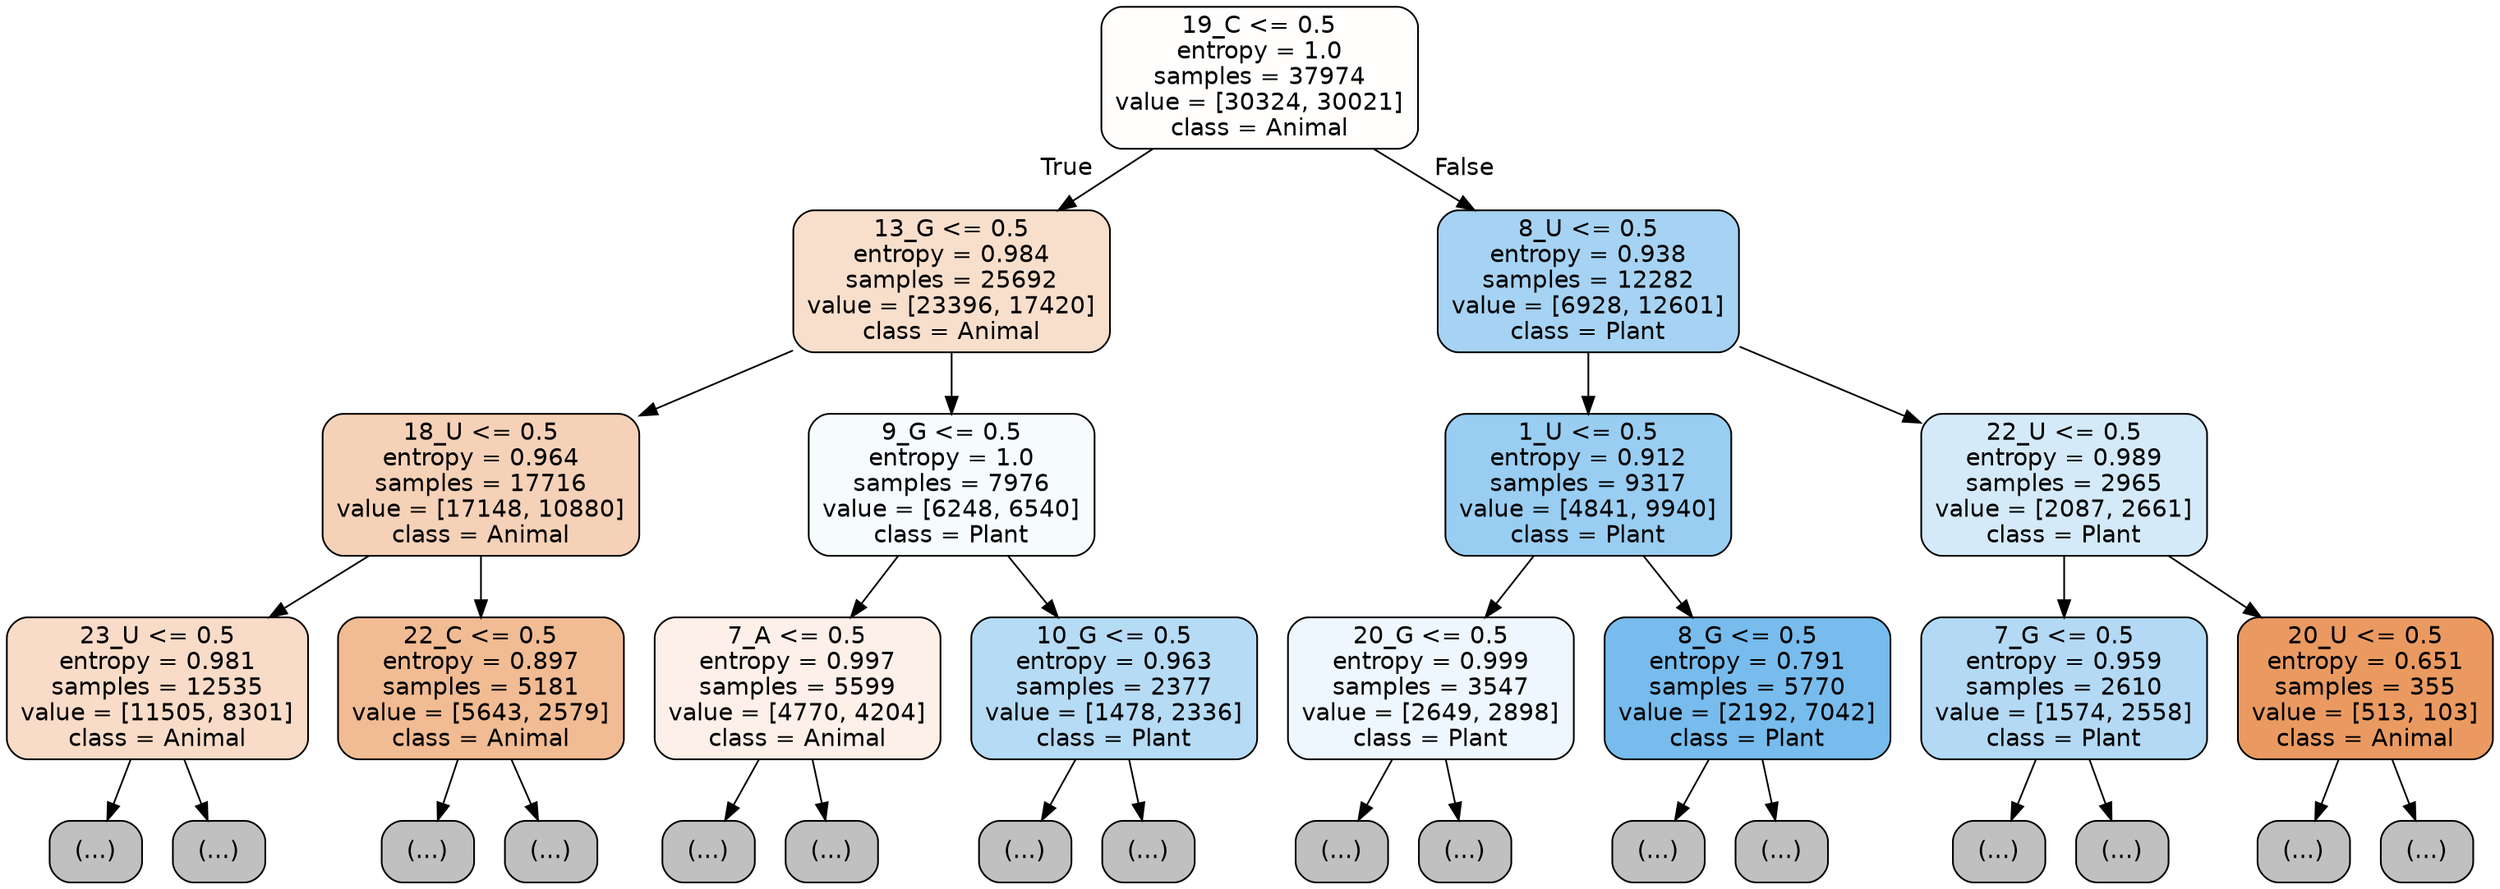 digraph Tree {
node [shape=box, style="filled, rounded", color="black", fontname="helvetica"] ;
edge [fontname="helvetica"] ;
0 [label="19_C <= 0.5\nentropy = 1.0\nsamples = 37974\nvalue = [30324, 30021]\nclass = Animal", fillcolor="#fffefd"] ;
1 [label="13_G <= 0.5\nentropy = 0.984\nsamples = 25692\nvalue = [23396, 17420]\nclass = Animal", fillcolor="#f8dfcc"] ;
0 -> 1 [labeldistance=2.5, labelangle=45, headlabel="True"] ;
2 [label="18_U <= 0.5\nentropy = 0.964\nsamples = 17716\nvalue = [17148, 10880]\nclass = Animal", fillcolor="#f5d1b7"] ;
1 -> 2 ;
3 [label="23_U <= 0.5\nentropy = 0.981\nsamples = 12535\nvalue = [11505, 8301]\nclass = Animal", fillcolor="#f8dcc8"] ;
2 -> 3 ;
4 [label="(...)", fillcolor="#C0C0C0"] ;
3 -> 4 ;
6327 [label="(...)", fillcolor="#C0C0C0"] ;
3 -> 6327 ;
6608 [label="22_C <= 0.5\nentropy = 0.897\nsamples = 5181\nvalue = [5643, 2579]\nclass = Animal", fillcolor="#f1bb93"] ;
2 -> 6608 ;
6609 [label="(...)", fillcolor="#C0C0C0"] ;
6608 -> 6609 ;
8872 [label="(...)", fillcolor="#C0C0C0"] ;
6608 -> 8872 ;
9097 [label="9_G <= 0.5\nentropy = 1.0\nsamples = 7976\nvalue = [6248, 6540]\nclass = Plant", fillcolor="#f6fbfe"] ;
1 -> 9097 ;
9098 [label="7_A <= 0.5\nentropy = 0.997\nsamples = 5599\nvalue = [4770, 4204]\nclass = Animal", fillcolor="#fcf0e8"] ;
9097 -> 9098 ;
9099 [label="(...)", fillcolor="#C0C0C0"] ;
9098 -> 9099 ;
10930 [label="(...)", fillcolor="#C0C0C0"] ;
9098 -> 10930 ;
11661 [label="10_G <= 0.5\nentropy = 0.963\nsamples = 2377\nvalue = [1478, 2336]\nclass = Plant", fillcolor="#b6dbf5"] ;
9097 -> 11661 ;
11662 [label="(...)", fillcolor="#C0C0C0"] ;
11661 -> 11662 ;
12333 [label="(...)", fillcolor="#C0C0C0"] ;
11661 -> 12333 ;
12568 [label="8_U <= 0.5\nentropy = 0.938\nsamples = 12282\nvalue = [6928, 12601]\nclass = Plant", fillcolor="#a6d3f3"] ;
0 -> 12568 [labeldistance=2.5, labelangle=-45, headlabel="False"] ;
12569 [label="1_U <= 0.5\nentropy = 0.912\nsamples = 9317\nvalue = [4841, 9940]\nclass = Plant", fillcolor="#99cdf2"] ;
12568 -> 12569 ;
12570 [label="20_G <= 0.5\nentropy = 0.999\nsamples = 3547\nvalue = [2649, 2898]\nclass = Plant", fillcolor="#eef7fd"] ;
12569 -> 12570 ;
12571 [label="(...)", fillcolor="#C0C0C0"] ;
12570 -> 12571 ;
13912 [label="(...)", fillcolor="#C0C0C0"] ;
12570 -> 13912 ;
14255 [label="8_G <= 0.5\nentropy = 0.791\nsamples = 5770\nvalue = [2192, 7042]\nclass = Plant", fillcolor="#77bced"] ;
12569 -> 14255 ;
14256 [label="(...)", fillcolor="#C0C0C0"] ;
14255 -> 14256 ;
15109 [label="(...)", fillcolor="#C0C0C0"] ;
14255 -> 15109 ;
15606 [label="22_U <= 0.5\nentropy = 0.989\nsamples = 2965\nvalue = [2087, 2661]\nclass = Plant", fillcolor="#d4eaf9"] ;
12568 -> 15606 ;
15607 [label="7_G <= 0.5\nentropy = 0.959\nsamples = 2610\nvalue = [1574, 2558]\nclass = Plant", fillcolor="#b3d9f5"] ;
15606 -> 15607 ;
15608 [label="(...)", fillcolor="#C0C0C0"] ;
15607 -> 15608 ;
16451 [label="(...)", fillcolor="#C0C0C0"] ;
15607 -> 16451 ;
16706 [label="20_U <= 0.5\nentropy = 0.651\nsamples = 355\nvalue = [513, 103]\nclass = Animal", fillcolor="#ea9a61"] ;
15606 -> 16706 ;
16707 [label="(...)", fillcolor="#C0C0C0"] ;
16706 -> 16707 ;
16808 [label="(...)", fillcolor="#C0C0C0"] ;
16706 -> 16808 ;
}